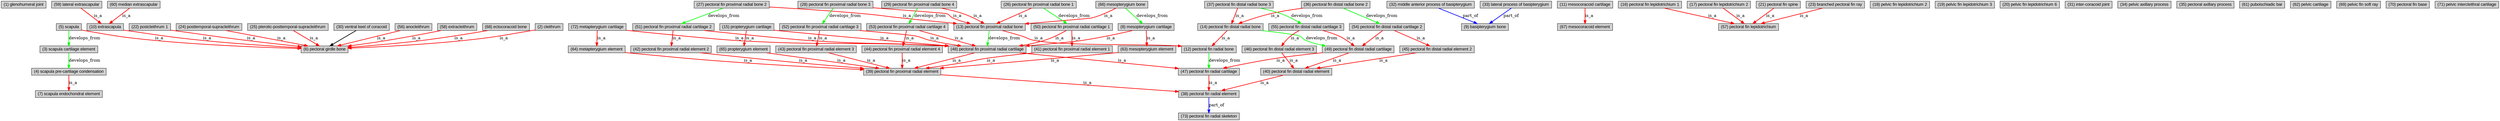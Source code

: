 digraph "token0" {
graph [ranksep=0.25, fontname=Arial,  nodesep=0.25, ranksep=0.5];
node [fontname=Arial, style=filled, height=0, width=0, shape=box];
edge [style="setlinewidth(2)"];
"UBERON:0001470" [label="(1) glenohumeral joint"]
"UBERON:0004741" [label="(2) cleithrum"]
"UBERON:0006290" [label="(3) scapula cartilage element"]
"UBERON:0006849" -> "UBERON:0006290" [label="develops_from",color=green] 
"UBERON:0006291" [label="(4) scapula pre-cartilage condensation"]
"UBERON:0006290" -> "UBERON:0006291" [label="develops_from",color=green] 
"UBERON:0006849" [label="(5) scapula"]
"UBERON:0007829" [label="(6) pectoral girdle bone"]
"UBERON:0004741" -> "UBERON:0007829" [label="is_a",color=red] 
"UBERON:0006849" -> "UBERON:0007829" [label="is_a",color=red] 
"UBERON:2000663" -> "UBERON:0007829" [label="is_a",color=red] 
"UBERON:2001852" -> "UBERON:0007829" [label="is_a",color=red] 
"UBERON:2001998" -> "UBERON:0007829" [label="is_a",color=red] 
"UBERON:2002019" -> "UBERON:0007829" [label="is_a",color=red] 
"UBERON:2002030" -> "UBERON:0007829" 
"UBERON:4000160" -> "UBERON:0007829" [label="is_a",color=red] 
"UBERON:4200022" -> "UBERON:0007829" [label="is_a",color=red] 
"UBERON:4300104" -> "UBERON:0007829" [label="is_a",color=red] 
"UBERON:0015057" [label="(7) scapula endochondral element"]
"UBERON:0006291" -> "UBERON:0015057" [label="is_a",color=red] 
"UBERON:1500007" [label="(8) mesopterygium cartilage"]
"UBERON:4300087" -> "UBERON:1500007" [label="develops_from",color=green] 
"UBERON:2000623" [label="(9) basipterygium bone"]
"UBERON:2002072" -> "UBERON:2000623" [label="part_of",color=blue] 
"UBERON:2002076" -> "UBERON:2000623" [label="part_of",color=blue] 
"UBERON:2000663" [label="(10) extrascapula"]
"UBERON:4200099" -> "UBERON:2000663" [label="is_a",color=red] 
"UBERON:4200103" -> "UBERON:2000663" [label="is_a",color=red] 
"UBERON:2001537" [label="(11) mesocoracoid cartilage"]
"UBERON:2001586" [label="(12) pectoral fin radial bone"]
"UBERON:2001587" -> "UBERON:2001586" [label="is_a",color=red] 
"UBERON:2001588" -> "UBERON:2001586" [label="is_a",color=red] 
"UBERON:2001587" [label="(13) pectoral fin proximal radial bone"]
"UBERON:2002026" -> "UBERON:2001587" [label="is_a",color=red] 
"UBERON:2002027" -> "UBERON:2001587" [label="is_a",color=red] 
"UBERON:2002028" -> "UBERON:2001587" [label="is_a",color=red] 
"UBERON:2002029" -> "UBERON:2001587" [label="is_a",color=red] 
"UBERON:4300087" -> "UBERON:2001587" [label="is_a",color=red] 
"UBERON:2001588" [label="(14) pectoral fin distal radial bone"]
"UBERON:2002279" -> "UBERON:2001588" [label="is_a",color=red] 
"UBERON:2002280" -> "UBERON:2001588" [label="is_a",color=red] 
"UBERON:2001589" [label="(15) propterygium cartilage"]
"UBERON:2001761" [label="(16) pectoral fin lepidotrichium 1"]
"UBERON:2001762" [label="(17) pectoral fin lepidotrichium 2"]
"UBERON:2001777" [label="(18) pelvic fin lepidotrichium 2"]
"UBERON:2001778" [label="(19) pelvic fin lepidotrichium 3"]
"UBERON:2001781" [label="(20) pelvic fin lepidotrichium 6"]
"UBERON:2001787" [label="(21) pectoral fin spine"]
"UBERON:2001852" [label="(22) postcleithrum 1"]
"UBERON:2001993" [label="(23) branched pectoral fin ray"]
"UBERON:2001998" [label="(24) posttemporal-supracleithrum"]
"UBERON:2002019" [label="(25) pterotic-posttemporal-supracleithrum"]
"UBERON:2002026" [label="(26) pectoral fin proximal radial bone 1"]
"UBERON:2002027" [label="(27) pectoral fin proximal radial bone 2"]
"UBERON:2002028" [label="(28) pectoral fin proximal radial bone 3"]
"UBERON:2002029" [label="(29) pectoral fin proximal radial bone 4"]
"UBERON:2002030" [label="(30) ventral keel of coracoid"]
"UBERON:2002040" [label="(31) inter-coracoid joint"]
"UBERON:2002072" [label="(32) middle anterior process of basipterygium"]
"UBERON:2002076" [label="(33) lateral process of basipterygium"]
"UBERON:2002086" [label="(34) pelvic axillary process"]
"UBERON:2002087" [label="(35) pectoral axillary process"]
"UBERON:2002279" [label="(36) pectoral fin distal radial bone 2"]
"UBERON:2002280" [label="(37) pectoral fin distal radial bone 3"]
"UBERON:2101586" [label="(38) pectoral fin radial element"]
"UBERON:2101587" -> "UBERON:2101586" [label="is_a",color=red] 
"UBERON:2101588" -> "UBERON:2101586" [label="is_a",color=red] 
"UBERON:2201586" -> "UBERON:2101586" [label="is_a",color=red] 
"UBERON:2101587" [label="(39) pectoral fin proximal radial element"]
"UBERON:2102026" -> "UBERON:2101587" [label="is_a",color=red] 
"UBERON:2102027" -> "UBERON:2101587" [label="is_a",color=red] 
"UBERON:2102028" -> "UBERON:2101587" [label="is_a",color=red] 
"UBERON:2102029" -> "UBERON:2101587" [label="is_a",color=red] 
"UBERON:2201587" -> "UBERON:2101587" [label="is_a",color=red] 
"UBERON:4300081" -> "UBERON:2101587" [label="is_a",color=red] 
"UBERON:4300082" -> "UBERON:2101587" [label="is_a",color=red] 
"UBERON:4300083" -> "UBERON:2101587" [label="is_a",color=red] 
"UBERON:2101588" [label="(40) pectoral fin distal radial element"]
"UBERON:2102279" -> "UBERON:2101588" [label="is_a",color=red] 
"UBERON:2102280" -> "UBERON:2101588" [label="is_a",color=red] 
"UBERON:2201588" -> "UBERON:2101588" [label="is_a",color=red] 
"UBERON:2102026" [label="(41) pectoral fin proximal radial element 1"]
"UBERON:2202026" -> "UBERON:2102026" [label="is_a",color=red] 
"UBERON:2102027" [label="(42) pectoral fin proximal radial element 2"]
"UBERON:2202027" -> "UBERON:2102027" [label="is_a",color=red] 
"UBERON:2102028" [label="(43) pectoral fin proximal radial element 3"]
"UBERON:2202028" -> "UBERON:2102028" [label="is_a",color=red] 
"UBERON:2102029" [label="(44) pectoral fin proximal radial element 4"]
"UBERON:2202029" -> "UBERON:2102029" [label="is_a",color=red] 
"UBERON:2102279" [label="(45) pectoral fin distal radial element 2"]
"UBERON:2202279" -> "UBERON:2102279" [label="is_a",color=red] 
"UBERON:2102280" [label="(46) pectoral fin distal radial element 3"]
"UBERON:2202280" -> "UBERON:2102280" [label="is_a",color=red] 
"UBERON:2201586" [label="(47) pectoral fin radial cartilage"]
"UBERON:2001586" -> "UBERON:2201586" [label="develops_from",color=green] 
"UBERON:2201587" -> "UBERON:2201586" [label="is_a",color=red] 
"UBERON:2201588" -> "UBERON:2201586" [label="is_a",color=red] 
"UBERON:2201587" [label="(48) pectoral fin proximal radial cartilage"]
"UBERON:1500007" -> "UBERON:2201587" [label="is_a",color=red] 
"UBERON:2001587" -> "UBERON:2201587" [label="develops_from",color=green] 
"UBERON:2001589" -> "UBERON:2201587" [label="is_a",color=red] 
"UBERON:2202026" -> "UBERON:2201587" [label="is_a",color=red] 
"UBERON:2202027" -> "UBERON:2201587" [label="is_a",color=red] 
"UBERON:2202028" -> "UBERON:2201587" [label="is_a",color=red] 
"UBERON:2202029" -> "UBERON:2201587" [label="is_a",color=red] 
"UBERON:4400000" -> "UBERON:2201587" [label="is_a",color=red] 
"UBERON:2201588" [label="(49) pectoral fin distal radial cartilage"]
"UBERON:2001588" -> "UBERON:2201588" [label="develops_from",color=green] 
"UBERON:2202279" -> "UBERON:2201588" [label="is_a",color=red] 
"UBERON:2202280" -> "UBERON:2201588" [label="is_a",color=red] 
"UBERON:2202026" [label="(50) pectoral fin proximal radial cartilage 1"]
"UBERON:2002026" -> "UBERON:2202026" [label="develops_from",color=green] 
"UBERON:2202027" [label="(51) pectoral fin proximal radial cartilage 2"]
"UBERON:2002027" -> "UBERON:2202027" [label="develops_from",color=green] 
"UBERON:2202028" [label="(52) pectoral fin proximal radial cartilage 3"]
"UBERON:2002028" -> "UBERON:2202028" [label="develops_from",color=green] 
"UBERON:2202029" [label="(53) pectoral fin proximal radial cartilage 4"]
"UBERON:2002029" -> "UBERON:2202029" [label="develops_from",color=green] 
"UBERON:2202279" [label="(54) pectoral fin distal radial cartilage 2"]
"UBERON:2002279" -> "UBERON:2202279" [label="develops_from",color=green] 
"UBERON:2202280" [label="(55) pectoral fin distal radial cartilage 3"]
"UBERON:2002280" -> "UBERON:2202280" [label="develops_from",color=green] 
"UBERON:4000160" [label="(56) anocleithrum"]
"UBERON:4000175" [label="(57) pectoral fin lepidotrichium"]
"UBERON:2001761" -> "UBERON:4000175" [label="is_a",color=red] 
"UBERON:2001762" -> "UBERON:4000175" [label="is_a",color=red] 
"UBERON:2001787" -> "UBERON:4000175" [label="is_a",color=red] 
"UBERON:2001993" -> "UBERON:4000175" [label="is_a",color=red] 
"UBERON:4200022" [label="(58) extracleithrum"]
"UBERON:4200099" [label="(59) lateral extrascapular"]
"UBERON:4200103" [label="(60) median extrascapular"]
"UBERON:4200135" [label="(61) puboischiadic bar"]
"UBERON:4300016" [label="(62) pelvic cartilage"]
"UBERON:4300081" [label="(63) mesopterygium element"]
"UBERON:1500007" -> "UBERON:4300081" [label="is_a",color=red] 
"UBERON:4300082" [label="(64) metapterygium element"]
"UBERON:4400000" -> "UBERON:4300082" [label="is_a",color=red] 
"UBERON:4300083" [label="(65) propterygium element"]
"UBERON:2001589" -> "UBERON:4300083" [label="is_a",color=red] 
"UBERON:4300087" [label="(66) mesopterygium bone"]
"UBERON:4300092" [label="(67) mesocoracoid element"]
"UBERON:2001537" -> "UBERON:4300092" [label="is_a",color=red] 
"UBERON:4300104" [label="(68) ectocoracoid bone"]
"UBERON:4300117" [label="(69) pelvic fin soft ray"]
"UBERON:4300147" [label="(70) pectoral fin base"]
"UBERON:4300151" [label="(71) pelvic intercleithral cartilage"]
"UBERON:4400000" [label="(72) metapterygium cartilage"]
"UBERON:4440009" [label="(73) pectoral fin radial skeleton"]
"UBERON:2101586" -> "UBERON:4440009" [label="part_of",color=blue] 
}
